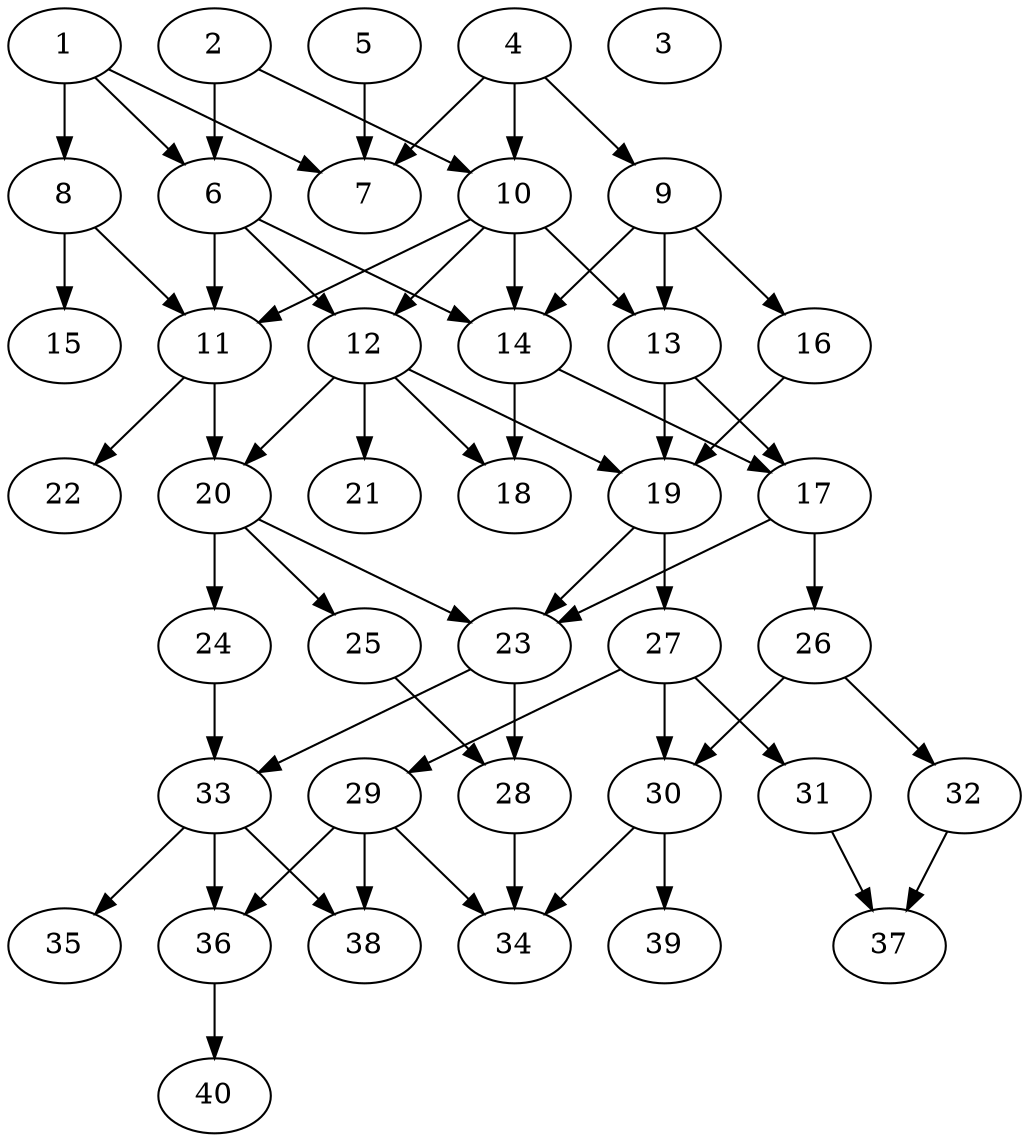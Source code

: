 // DAG automatically generated by daggen at Thu Oct  3 14:06:50 2019
// ./daggen --dot -n 40 --ccr 0.3 --fat 0.5 --regular 0.9 --density 0.5 --mindata 5242880 --maxdata 52428800 
digraph G {
  1 [size="138540373", alpha="0.00", expect_size="41562112"] 
  1 -> 6 [size ="41562112"]
  1 -> 7 [size ="41562112"]
  1 -> 8 [size ="41562112"]
  2 [size="90112000", alpha="0.07", expect_size="27033600"] 
  2 -> 6 [size ="27033600"]
  2 -> 10 [size ="27033600"]
  3 [size="65191253", alpha="0.01", expect_size="19557376"] 
  4 [size="85271893", alpha="0.19", expect_size="25581568"] 
  4 -> 7 [size ="25581568"]
  4 -> 9 [size ="25581568"]
  4 -> 10 [size ="25581568"]
  5 [size="58166613", alpha="0.10", expect_size="17449984"] 
  5 -> 7 [size ="17449984"]
  6 [size="25357653", alpha="0.02", expect_size="7607296"] 
  6 -> 11 [size ="7607296"]
  6 -> 12 [size ="7607296"]
  6 -> 14 [size ="7607296"]
  7 [size="17745920", alpha="0.05", expect_size="5323776"] 
  8 [size="21729280", alpha="0.13", expect_size="6518784"] 
  8 -> 11 [size ="6518784"]
  8 -> 15 [size ="6518784"]
  9 [size="78448640", alpha="0.05", expect_size="23534592"] 
  9 -> 13 [size ="23534592"]
  9 -> 14 [size ="23534592"]
  9 -> 16 [size ="23534592"]
  10 [size="154903893", alpha="0.18", expect_size="46471168"] 
  10 -> 11 [size ="46471168"]
  10 -> 12 [size ="46471168"]
  10 -> 13 [size ="46471168"]
  10 -> 14 [size ="46471168"]
  11 [size="87534933", alpha="0.04", expect_size="26260480"] 
  11 -> 20 [size ="26260480"]
  11 -> 22 [size ="26260480"]
  12 [size="88466773", alpha="0.14", expect_size="26540032"] 
  12 -> 18 [size ="26540032"]
  12 -> 19 [size ="26540032"]
  12 -> 20 [size ="26540032"]
  12 -> 21 [size ="26540032"]
  13 [size="146353493", alpha="0.11", expect_size="43906048"] 
  13 -> 17 [size ="43906048"]
  13 -> 19 [size ="43906048"]
  14 [size="157395627", alpha="0.16", expect_size="47218688"] 
  14 -> 17 [size ="47218688"]
  14 -> 18 [size ="47218688"]
  15 [size="149858987", alpha="0.04", expect_size="44957696"] 
  16 [size="73663147", alpha="0.12", expect_size="22098944"] 
  16 -> 19 [size ="22098944"]
  17 [size="88968533", alpha="0.09", expect_size="26690560"] 
  17 -> 23 [size ="26690560"]
  17 -> 26 [size ="26690560"]
  18 [size="128866987", alpha="0.02", expect_size="38660096"] 
  19 [size="72331947", alpha="0.15", expect_size="21699584"] 
  19 -> 23 [size ="21699584"]
  19 -> 27 [size ="21699584"]
  20 [size="115418453", alpha="0.18", expect_size="34625536"] 
  20 -> 23 [size ="34625536"]
  20 -> 24 [size ="34625536"]
  20 -> 25 [size ="34625536"]
  21 [size="100068693", alpha="0.17", expect_size="30020608"] 
  22 [size="129088853", alpha="0.05", expect_size="38726656"] 
  23 [size="84264960", alpha="0.19", expect_size="25279488"] 
  23 -> 28 [size ="25279488"]
  23 -> 33 [size ="25279488"]
  24 [size="173649920", alpha="0.02", expect_size="52094976"] 
  24 -> 33 [size ="52094976"]
  25 [size="138526720", alpha="0.09", expect_size="41558016"] 
  25 -> 28 [size ="41558016"]
  26 [size="172540587", alpha="0.18", expect_size="51762176"] 
  26 -> 30 [size ="51762176"]
  26 -> 32 [size ="51762176"]
  27 [size="109329067", alpha="0.07", expect_size="32798720"] 
  27 -> 29 [size ="32798720"]
  27 -> 30 [size ="32798720"]
  27 -> 31 [size ="32798720"]
  28 [size="21992107", alpha="0.17", expect_size="6597632"] 
  28 -> 34 [size ="6597632"]
  29 [size="38526293", alpha="0.14", expect_size="11557888"] 
  29 -> 34 [size ="11557888"]
  29 -> 36 [size ="11557888"]
  29 -> 38 [size ="11557888"]
  30 [size="154313387", alpha="0.08", expect_size="46294016"] 
  30 -> 34 [size ="46294016"]
  30 -> 39 [size ="46294016"]
  31 [size="139202560", alpha="0.12", expect_size="41760768"] 
  31 -> 37 [size ="41760768"]
  32 [size="114251093", alpha="0.05", expect_size="34275328"] 
  32 -> 37 [size ="34275328"]
  33 [size="152101547", alpha="0.14", expect_size="45630464"] 
  33 -> 35 [size ="45630464"]
  33 -> 36 [size ="45630464"]
  33 -> 38 [size ="45630464"]
  34 [size="143182507", alpha="0.00", expect_size="42954752"] 
  35 [size="155289600", alpha="0.04", expect_size="46586880"] 
  36 [size="71830187", alpha="0.15", expect_size="21549056"] 
  36 -> 40 [size ="21549056"]
  37 [size="57975467", alpha="0.14", expect_size="17392640"] 
  38 [size="113991680", alpha="0.08", expect_size="34197504"] 
  39 [size="86852267", alpha="0.09", expect_size="26055680"] 
  40 [size="37522773", alpha="0.03", expect_size="11256832"] 
}
